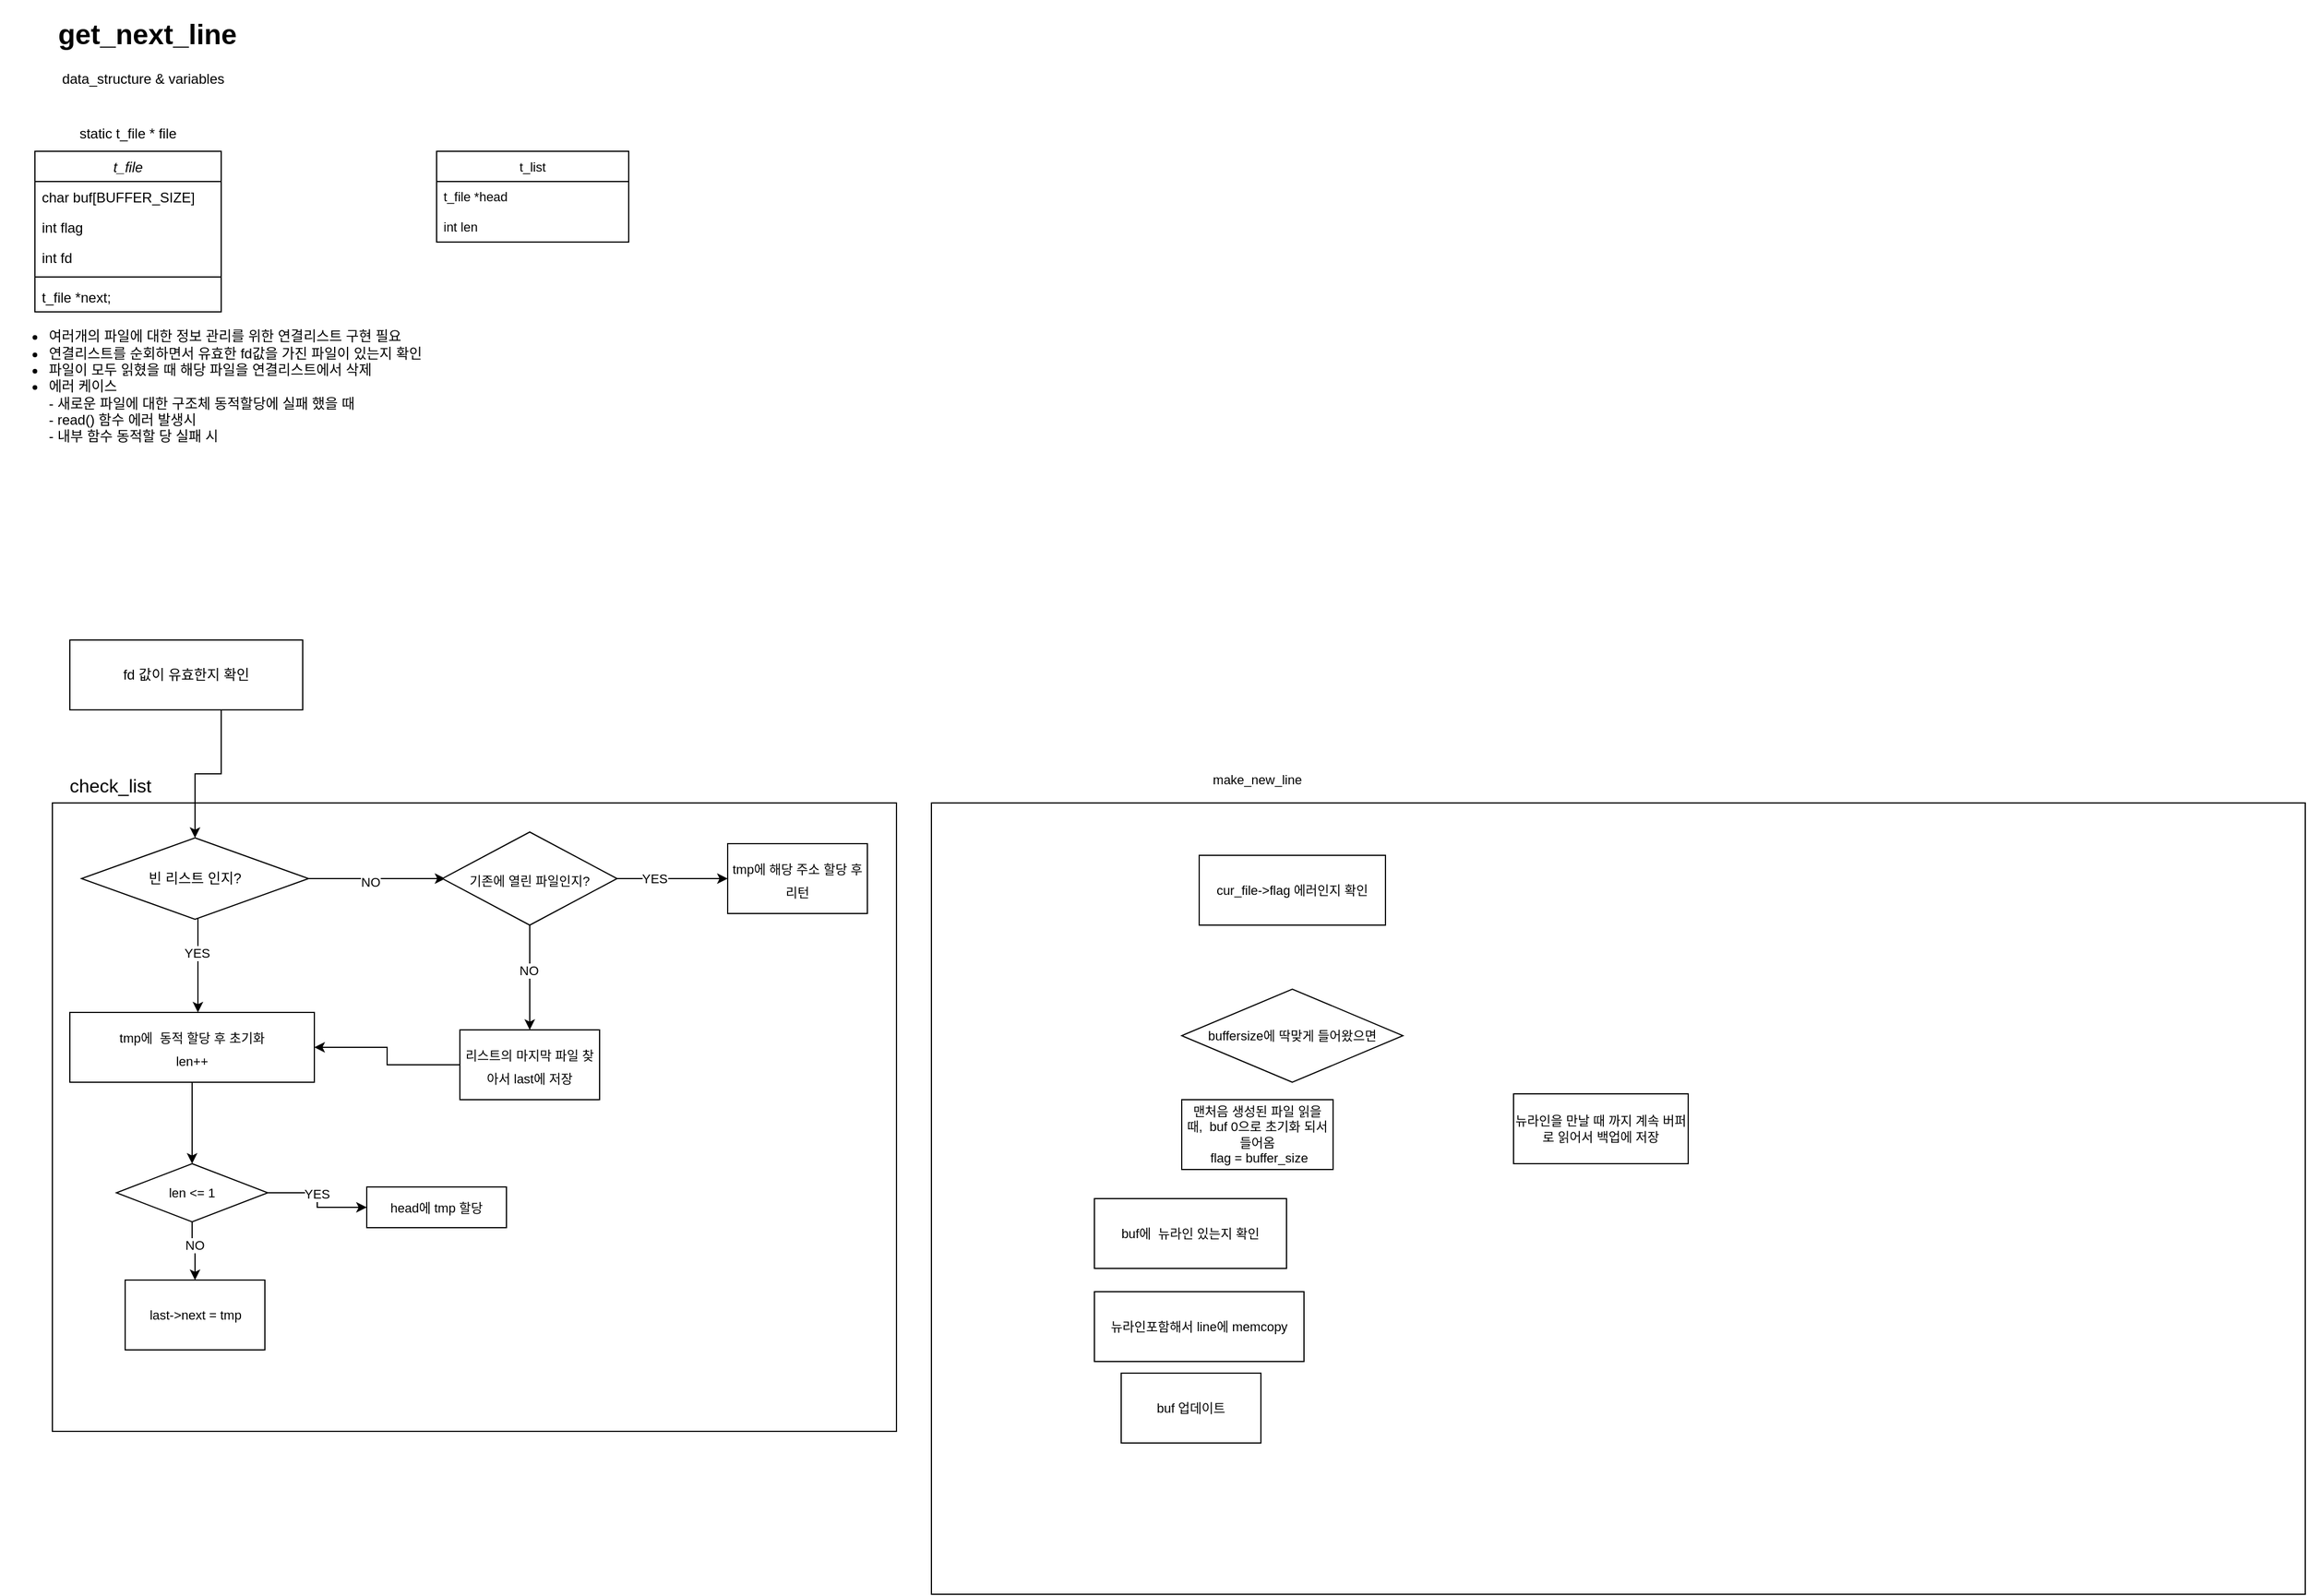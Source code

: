 <mxfile version="20.2.2" type="device"><diagram id="C5RBs43oDa-KdzZeNtuy" name="Page-1"><mxGraphModel dx="789" dy="1186" grid="1" gridSize="10" guides="1" tooltips="1" connect="1" arrows="1" fold="1" page="1" pageScale="1" pageWidth="2336" pageHeight="1654" math="0" shadow="0"><root><mxCell id="WIyWlLk6GJQsqaUBKTNV-0"/><mxCell id="WIyWlLk6GJQsqaUBKTNV-1" parent="WIyWlLk6GJQsqaUBKTNV-0"/><mxCell id="IppapYtuMBSJE1oC7ncg-15" value="" style="rounded=0;whiteSpace=wrap;html=1;fontSize=16;" vertex="1" parent="WIyWlLk6GJQsqaUBKTNV-1"><mxGeometry x="45" y="690" width="725" height="540" as="geometry"/></mxCell><mxCell id="zkfFHV4jXpPFQw0GAbJ--0" value="t_file" style="swimlane;fontStyle=2;align=center;verticalAlign=top;childLayout=stackLayout;horizontal=1;startSize=26;horizontalStack=0;resizeParent=1;resizeLast=0;collapsible=1;marginBottom=0;rounded=0;shadow=0;strokeWidth=1;" parent="WIyWlLk6GJQsqaUBKTNV-1" vertex="1"><mxGeometry x="30" y="130" width="160" height="138" as="geometry"><mxRectangle x="220" y="120" width="160" height="26" as="alternateBounds"/></mxGeometry></mxCell><mxCell id="zkfFHV4jXpPFQw0GAbJ--2" value="char buf[BUFFER_SIZE]" style="text;align=left;verticalAlign=top;spacingLeft=4;spacingRight=4;overflow=hidden;rotatable=0;points=[[0,0.5],[1,0.5]];portConstraint=eastwest;rounded=0;shadow=0;html=0;" parent="zkfFHV4jXpPFQw0GAbJ--0" vertex="1"><mxGeometry y="26" width="160" height="26" as="geometry"/></mxCell><mxCell id="zkfFHV4jXpPFQw0GAbJ--1" value="int flag" style="text;align=left;verticalAlign=top;spacingLeft=4;spacingRight=4;overflow=hidden;rotatable=0;points=[[0,0.5],[1,0.5]];portConstraint=eastwest;" parent="zkfFHV4jXpPFQw0GAbJ--0" vertex="1"><mxGeometry y="52" width="160" height="26" as="geometry"/></mxCell><mxCell id="zkfFHV4jXpPFQw0GAbJ--3" value="int fd" style="text;align=left;verticalAlign=top;spacingLeft=4;spacingRight=4;overflow=hidden;rotatable=0;points=[[0,0.5],[1,0.5]];portConstraint=eastwest;rounded=0;shadow=0;html=0;" parent="zkfFHV4jXpPFQw0GAbJ--0" vertex="1"><mxGeometry y="78" width="160" height="26" as="geometry"/></mxCell><mxCell id="zkfFHV4jXpPFQw0GAbJ--4" value="" style="line;html=1;strokeWidth=1;align=left;verticalAlign=middle;spacingTop=-1;spacingLeft=3;spacingRight=3;rotatable=0;labelPosition=right;points=[];portConstraint=eastwest;" parent="zkfFHV4jXpPFQw0GAbJ--0" vertex="1"><mxGeometry y="104" width="160" height="8" as="geometry"/></mxCell><mxCell id="zkfFHV4jXpPFQw0GAbJ--5" value="t_file *next;" style="text;align=left;verticalAlign=top;spacingLeft=4;spacingRight=4;overflow=hidden;rotatable=0;points=[[0,0.5],[1,0.5]];portConstraint=eastwest;" parent="zkfFHV4jXpPFQw0GAbJ--0" vertex="1"><mxGeometry y="112" width="160" height="26" as="geometry"/></mxCell><mxCell id="IppapYtuMBSJE1oC7ncg-0" value="static t_file * file" style="text;html=1;strokeColor=none;fillColor=none;align=center;verticalAlign=middle;whiteSpace=wrap;rounded=0;" vertex="1" parent="WIyWlLk6GJQsqaUBKTNV-1"><mxGeometry x="35" y="100" width="150" height="30" as="geometry"/></mxCell><mxCell id="IppapYtuMBSJE1oC7ncg-1" value="&lt;h1&gt;get_next_line&lt;/h1&gt;&lt;div&gt;&amp;nbsp;data_structure &amp;amp; variables&lt;/div&gt;" style="text;html=1;strokeColor=none;fillColor=none;spacing=5;spacingTop=-20;whiteSpace=wrap;overflow=hidden;rounded=0;" vertex="1" parent="WIyWlLk6GJQsqaUBKTNV-1"><mxGeometry x="45" y="10" width="190" height="120" as="geometry"/></mxCell><mxCell id="IppapYtuMBSJE1oC7ncg-3" value="&lt;ul&gt;&lt;li&gt;여러개의 파일에 대한 정보 관리를 위한 연결리스트 구현 필요&lt;/li&gt;&lt;li&gt;연결리스트를 순회하면서 유효한 fd값을 가진 파일이 있는지 확인&lt;/li&gt;&lt;li&gt;파일이 모두 읽혔을 때 해당 파일을 연결리스트에서 삭제&lt;/li&gt;&lt;li&gt;에러 케이스&lt;br&gt;- 새로운 파일에 대한 구조체 동적할당에 실패 했을 때&lt;br&gt;- read() 함수 에러 발생시&lt;br&gt;- 내부 함수 동적할 당 실패 시&lt;/li&gt;&lt;/ul&gt;" style="text;html=1;strokeColor=none;fillColor=none;align=left;verticalAlign=middle;whiteSpace=wrap;rounded=0;" vertex="1" parent="WIyWlLk6GJQsqaUBKTNV-1"><mxGeometry y="260" width="370" height="143" as="geometry"/></mxCell><mxCell id="IppapYtuMBSJE1oC7ncg-14" style="edgeStyle=orthogonalEdgeStyle;rounded=0;orthogonalLoop=1;jettySize=auto;html=1;entryX=0.5;entryY=0;entryDx=0;entryDy=0;fontSize=16;" edge="1" parent="WIyWlLk6GJQsqaUBKTNV-1" source="IppapYtuMBSJE1oC7ncg-4" target="IppapYtuMBSJE1oC7ncg-5"><mxGeometry relative="1" as="geometry"><Array as="points"><mxPoint x="190" y="665"/><mxPoint x="168" y="665"/></Array></mxGeometry></mxCell><mxCell id="IppapYtuMBSJE1oC7ncg-4" value="fd 값이 유효한지 확인" style="rounded=0;whiteSpace=wrap;html=1;" vertex="1" parent="WIyWlLk6GJQsqaUBKTNV-1"><mxGeometry x="60" y="550" width="200" height="60" as="geometry"/></mxCell><mxCell id="IppapYtuMBSJE1oC7ncg-6" style="edgeStyle=orthogonalEdgeStyle;rounded=0;orthogonalLoop=1;jettySize=auto;html=1;" edge="1" parent="WIyWlLk6GJQsqaUBKTNV-1" source="IppapYtuMBSJE1oC7ncg-5"><mxGeometry relative="1" as="geometry"><mxPoint x="170" y="870" as="targetPoint"/><Array as="points"><mxPoint x="170" y="860"/></Array></mxGeometry></mxCell><mxCell id="IppapYtuMBSJE1oC7ncg-7" value="&lt;font style=&quot;font-size: 11px;&quot;&gt;YES&lt;/font&gt;" style="edgeLabel;html=1;align=center;verticalAlign=middle;resizable=0;points=[];" vertex="1" connectable="0" parent="IppapYtuMBSJE1oC7ncg-6"><mxGeometry x="-0.276" y="-1" relative="1" as="geometry"><mxPoint as="offset"/></mxGeometry></mxCell><mxCell id="IppapYtuMBSJE1oC7ncg-12" value="" style="edgeStyle=orthogonalEdgeStyle;rounded=0;orthogonalLoop=1;jettySize=auto;html=1;fontSize=16;" edge="1" parent="WIyWlLk6GJQsqaUBKTNV-1" source="IppapYtuMBSJE1oC7ncg-5"><mxGeometry relative="1" as="geometry"><mxPoint x="382.5" y="755" as="targetPoint"/></mxGeometry></mxCell><mxCell id="IppapYtuMBSJE1oC7ncg-13" value="&lt;span style=&quot;font-size: 11px;&quot;&gt;NO&lt;/span&gt;" style="edgeLabel;html=1;align=center;verticalAlign=middle;resizable=0;points=[];fontSize=16;" vertex="1" connectable="0" parent="IppapYtuMBSJE1oC7ncg-12"><mxGeometry x="-0.103" y="-1" relative="1" as="geometry"><mxPoint as="offset"/></mxGeometry></mxCell><mxCell id="IppapYtuMBSJE1oC7ncg-5" value="빈 리스트 인지?" style="rhombus;whiteSpace=wrap;html=1;" vertex="1" parent="WIyWlLk6GJQsqaUBKTNV-1"><mxGeometry x="70" y="720" width="195" height="70" as="geometry"/></mxCell><mxCell id="IppapYtuMBSJE1oC7ncg-26" value="" style="edgeStyle=orthogonalEdgeStyle;rounded=0;orthogonalLoop=1;jettySize=auto;html=1;fontSize=11;" edge="1" parent="WIyWlLk6GJQsqaUBKTNV-1" source="IppapYtuMBSJE1oC7ncg-8"><mxGeometry relative="1" as="geometry"><mxPoint x="165" y="1000" as="targetPoint"/></mxGeometry></mxCell><mxCell id="IppapYtuMBSJE1oC7ncg-8" value="&lt;font style=&quot;font-size: 11px;&quot;&gt;tmp에&amp;nbsp; 동적 할당 후 초기화&lt;br&gt;len++&lt;br&gt;&lt;/font&gt;" style="rounded=0;whiteSpace=wrap;html=1;fontSize=16;" vertex="1" parent="WIyWlLk6GJQsqaUBKTNV-1"><mxGeometry x="60" y="870" width="210" height="60" as="geometry"/></mxCell><mxCell id="IppapYtuMBSJE1oC7ncg-16" value="check_list" style="text;html=1;strokeColor=none;fillColor=none;align=center;verticalAlign=middle;whiteSpace=wrap;rounded=0;fontSize=16;" vertex="1" parent="WIyWlLk6GJQsqaUBKTNV-1"><mxGeometry x="45" y="660" width="100" height="30" as="geometry"/></mxCell><mxCell id="IppapYtuMBSJE1oC7ncg-21" value="" style="edgeStyle=orthogonalEdgeStyle;rounded=0;orthogonalLoop=1;jettySize=auto;html=1;fontSize=11;" edge="1" parent="WIyWlLk6GJQsqaUBKTNV-1" source="IppapYtuMBSJE1oC7ncg-19" target="IppapYtuMBSJE1oC7ncg-20"><mxGeometry relative="1" as="geometry"/></mxCell><mxCell id="IppapYtuMBSJE1oC7ncg-22" value="&lt;font style=&quot;font-size: 11px;&quot;&gt;YES&lt;/font&gt;" style="edgeLabel;html=1;align=center;verticalAlign=middle;resizable=0;points=[];fontSize=11;" vertex="1" connectable="0" parent="IppapYtuMBSJE1oC7ncg-21"><mxGeometry x="-0.335" relative="1" as="geometry"><mxPoint as="offset"/></mxGeometry></mxCell><mxCell id="IppapYtuMBSJE1oC7ncg-28" value="" style="edgeStyle=orthogonalEdgeStyle;rounded=0;orthogonalLoop=1;jettySize=auto;html=1;fontSize=11;" edge="1" parent="WIyWlLk6GJQsqaUBKTNV-1" source="IppapYtuMBSJE1oC7ncg-19" target="IppapYtuMBSJE1oC7ncg-27"><mxGeometry relative="1" as="geometry"/></mxCell><mxCell id="IppapYtuMBSJE1oC7ncg-29" value="NO" style="edgeLabel;html=1;align=center;verticalAlign=middle;resizable=0;points=[];fontSize=11;" vertex="1" connectable="0" parent="IppapYtuMBSJE1oC7ncg-28"><mxGeometry x="-0.132" y="-1" relative="1" as="geometry"><mxPoint as="offset"/></mxGeometry></mxCell><mxCell id="IppapYtuMBSJE1oC7ncg-19" value="&lt;font style=&quot;font-size: 11px;&quot;&gt;기존에 열린 파일인지?&lt;/font&gt;" style="rhombus;whiteSpace=wrap;html=1;fontSize=16;" vertex="1" parent="WIyWlLk6GJQsqaUBKTNV-1"><mxGeometry x="380" y="715" width="150" height="80" as="geometry"/></mxCell><mxCell id="IppapYtuMBSJE1oC7ncg-20" value="&lt;font style=&quot;font-size: 11px;&quot;&gt;tmp에 해당 주소 할당 후 리턴&lt;/font&gt;" style="whiteSpace=wrap;html=1;fontSize=16;" vertex="1" parent="WIyWlLk6GJQsqaUBKTNV-1"><mxGeometry x="625" y="725" width="120" height="60" as="geometry"/></mxCell><mxCell id="IppapYtuMBSJE1oC7ncg-34" style="edgeStyle=orthogonalEdgeStyle;rounded=0;orthogonalLoop=1;jettySize=auto;html=1;fontSize=16;" edge="1" parent="WIyWlLk6GJQsqaUBKTNV-1" source="IppapYtuMBSJE1oC7ncg-27" target="IppapYtuMBSJE1oC7ncg-8"><mxGeometry relative="1" as="geometry"/></mxCell><mxCell id="IppapYtuMBSJE1oC7ncg-27" value="&lt;font style=&quot;font-size: 11px;&quot;&gt;리스트의 마지막 파일 찾아서 last에 저장&lt;br&gt;&lt;/font&gt;" style="whiteSpace=wrap;html=1;fontSize=16;" vertex="1" parent="WIyWlLk6GJQsqaUBKTNV-1"><mxGeometry x="395" y="885" width="120" height="60" as="geometry"/></mxCell><mxCell id="IppapYtuMBSJE1oC7ncg-30" value="t_list" style="swimlane;fontStyle=0;childLayout=stackLayout;horizontal=1;startSize=26;fillColor=none;horizontalStack=0;resizeParent=1;resizeParentMax=0;resizeLast=0;collapsible=1;marginBottom=0;fontSize=11;" vertex="1" parent="WIyWlLk6GJQsqaUBKTNV-1"><mxGeometry x="375" y="130" width="165" height="78" as="geometry"/></mxCell><mxCell id="IppapYtuMBSJE1oC7ncg-31" value="t_file *head" style="text;strokeColor=none;fillColor=none;align=left;verticalAlign=top;spacingLeft=4;spacingRight=4;overflow=hidden;rotatable=0;points=[[0,0.5],[1,0.5]];portConstraint=eastwest;fontSize=11;" vertex="1" parent="IppapYtuMBSJE1oC7ncg-30"><mxGeometry y="26" width="165" height="26" as="geometry"/></mxCell><mxCell id="IppapYtuMBSJE1oC7ncg-32" value="int len" style="text;strokeColor=none;fillColor=none;align=left;verticalAlign=top;spacingLeft=4;spacingRight=4;overflow=hidden;rotatable=0;points=[[0,0.5],[1,0.5]];portConstraint=eastwest;fontSize=11;" vertex="1" parent="IppapYtuMBSJE1oC7ncg-30"><mxGeometry y="52" width="165" height="26" as="geometry"/></mxCell><mxCell id="IppapYtuMBSJE1oC7ncg-38" value="" style="edgeStyle=orthogonalEdgeStyle;rounded=0;orthogonalLoop=1;jettySize=auto;html=1;fontSize=11;" edge="1" parent="WIyWlLk6GJQsqaUBKTNV-1" source="IppapYtuMBSJE1oC7ncg-35" target="IppapYtuMBSJE1oC7ncg-37"><mxGeometry relative="1" as="geometry"/></mxCell><mxCell id="IppapYtuMBSJE1oC7ncg-39" value="YES" style="edgeLabel;html=1;align=center;verticalAlign=middle;resizable=0;points=[];fontSize=11;" vertex="1" connectable="0" parent="IppapYtuMBSJE1oC7ncg-38"><mxGeometry x="-0.139" y="-1" relative="1" as="geometry"><mxPoint as="offset"/></mxGeometry></mxCell><mxCell id="IppapYtuMBSJE1oC7ncg-41" value="" style="edgeStyle=orthogonalEdgeStyle;rounded=0;orthogonalLoop=1;jettySize=auto;html=1;fontSize=11;" edge="1" parent="WIyWlLk6GJQsqaUBKTNV-1" source="IppapYtuMBSJE1oC7ncg-35" target="IppapYtuMBSJE1oC7ncg-40"><mxGeometry relative="1" as="geometry"/></mxCell><mxCell id="IppapYtuMBSJE1oC7ncg-42" value="NO" style="edgeLabel;html=1;align=center;verticalAlign=middle;resizable=0;points=[];fontSize=11;" vertex="1" connectable="0" parent="IppapYtuMBSJE1oC7ncg-41"><mxGeometry x="-0.253" y="2" relative="1" as="geometry"><mxPoint as="offset"/></mxGeometry></mxCell><mxCell id="IppapYtuMBSJE1oC7ncg-35" value="len &amp;lt;= 1" style="rhombus;whiteSpace=wrap;html=1;fontSize=11;" vertex="1" parent="WIyWlLk6GJQsqaUBKTNV-1"><mxGeometry x="100" y="1000" width="130" height="50" as="geometry"/></mxCell><mxCell id="IppapYtuMBSJE1oC7ncg-37" value="head에 tmp 할당" style="whiteSpace=wrap;html=1;fontSize=11;" vertex="1" parent="WIyWlLk6GJQsqaUBKTNV-1"><mxGeometry x="315" y="1020" width="120" height="35" as="geometry"/></mxCell><mxCell id="IppapYtuMBSJE1oC7ncg-40" value="last-&amp;gt;next = tmp" style="whiteSpace=wrap;html=1;fontSize=11;" vertex="1" parent="WIyWlLk6GJQsqaUBKTNV-1"><mxGeometry x="107.5" y="1100" width="120" height="60" as="geometry"/></mxCell><mxCell id="IppapYtuMBSJE1oC7ncg-43" value="" style="rounded=0;whiteSpace=wrap;html=1;fontSize=11;" vertex="1" parent="WIyWlLk6GJQsqaUBKTNV-1"><mxGeometry x="800" y="690" width="1180" height="680" as="geometry"/></mxCell><mxCell id="IppapYtuMBSJE1oC7ncg-44" value="make_new_line" style="text;html=1;strokeColor=none;fillColor=none;align=center;verticalAlign=middle;whiteSpace=wrap;rounded=0;fontSize=11;" vertex="1" parent="WIyWlLk6GJQsqaUBKTNV-1"><mxGeometry x="970" y="650" width="220" height="40" as="geometry"/></mxCell><mxCell id="IppapYtuMBSJE1oC7ncg-45" value="cur_file-&amp;gt;flag 에러인지 확인" style="rounded=0;whiteSpace=wrap;html=1;fontSize=11;" vertex="1" parent="WIyWlLk6GJQsqaUBKTNV-1"><mxGeometry x="1030" y="735" width="160" height="60" as="geometry"/></mxCell><mxCell id="IppapYtuMBSJE1oC7ncg-47" value="buffersize에 딱맞게 들어왔으면" style="rhombus;whiteSpace=wrap;html=1;fontSize=11;direction=west;" vertex="1" parent="WIyWlLk6GJQsqaUBKTNV-1"><mxGeometry x="1015" y="850" width="190" height="80" as="geometry"/></mxCell><mxCell id="IppapYtuMBSJE1oC7ncg-48" value="맨처음 생성된 파일 읽을 때,&amp;nbsp; buf 0으로 초기화 되서 들어옴&lt;br&gt;&amp;nbsp;flag = buffer_size" style="rounded=0;whiteSpace=wrap;html=1;fontSize=11;" vertex="1" parent="WIyWlLk6GJQsqaUBKTNV-1"><mxGeometry x="1015" y="945" width="130" height="60" as="geometry"/></mxCell><mxCell id="IppapYtuMBSJE1oC7ncg-49" value="buf에&amp;nbsp; 뉴라인 있는지 확인" style="rounded=0;whiteSpace=wrap;html=1;fontSize=11;" vertex="1" parent="WIyWlLk6GJQsqaUBKTNV-1"><mxGeometry x="940" y="1030" width="165" height="60" as="geometry"/></mxCell><mxCell id="IppapYtuMBSJE1oC7ncg-50" value="뉴라인포함해서 line에 memcopy" style="rounded=0;whiteSpace=wrap;html=1;fontSize=11;" vertex="1" parent="WIyWlLk6GJQsqaUBKTNV-1"><mxGeometry x="940" y="1110" width="180" height="60" as="geometry"/></mxCell><mxCell id="IppapYtuMBSJE1oC7ncg-51" value="buf 업데이트" style="rounded=0;whiteSpace=wrap;html=1;fontSize=11;" vertex="1" parent="WIyWlLk6GJQsqaUBKTNV-1"><mxGeometry x="963" y="1180" width="120" height="60" as="geometry"/></mxCell><mxCell id="IppapYtuMBSJE1oC7ncg-52" value="뉴라인을 만날 때 까지 계속 버퍼로 읽어서 백업에 저장" style="rounded=0;whiteSpace=wrap;html=1;fontSize=11;" vertex="1" parent="WIyWlLk6GJQsqaUBKTNV-1"><mxGeometry x="1300" y="940" width="150" height="60" as="geometry"/></mxCell></root></mxGraphModel></diagram></mxfile>